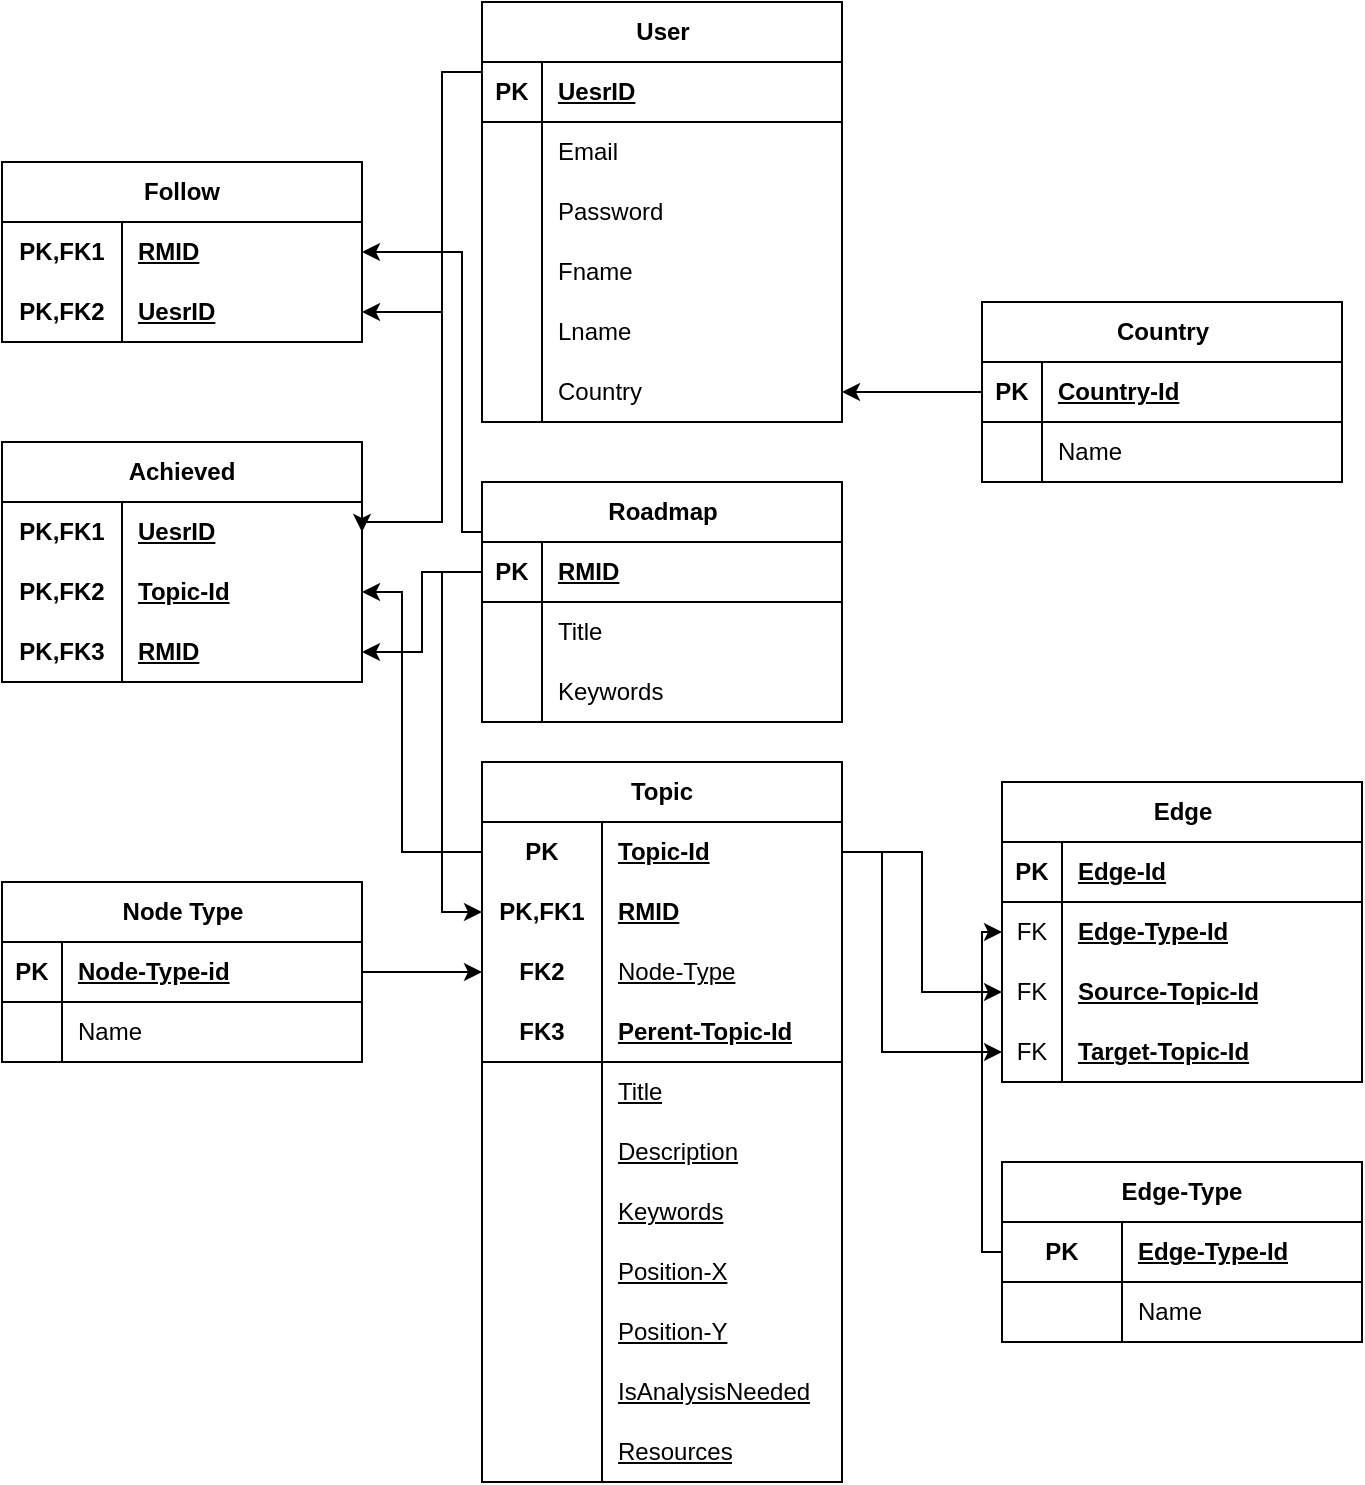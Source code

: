 <mxfile version="24.9.0" pages="2">
  <diagram name="Page-1" id="TmU3U20rBTqz5AbWr_7E">
    <mxGraphModel dx="1816" dy="2906" grid="1" gridSize="10" guides="1" tooltips="1" connect="1" arrows="1" fold="1" page="1" pageScale="1" pageWidth="827" pageHeight="1169" math="0" shadow="0">
      <root>
        <mxCell id="0" />
        <mxCell id="1" parent="0" />
        <mxCell id="h5Kp--38p-Abax4DFgkP-1" value="Edge" style="shape=table;startSize=30;container=1;collapsible=1;childLayout=tableLayout;fixedRows=1;rowLines=0;fontStyle=1;align=center;resizeLast=1;html=1;" parent="1" vertex="1">
          <mxGeometry x="-20" y="-840" width="180" height="150" as="geometry" />
        </mxCell>
        <mxCell id="h5Kp--38p-Abax4DFgkP-2" value="" style="shape=tableRow;horizontal=0;startSize=0;swimlaneHead=0;swimlaneBody=0;fillColor=none;collapsible=0;dropTarget=0;points=[[0,0.5],[1,0.5]];portConstraint=eastwest;top=0;left=0;right=0;bottom=1;" parent="h5Kp--38p-Abax4DFgkP-1" vertex="1">
          <mxGeometry y="30" width="180" height="30" as="geometry" />
        </mxCell>
        <mxCell id="h5Kp--38p-Abax4DFgkP-3" value="PK" style="shape=partialRectangle;connectable=0;fillColor=none;top=0;left=0;bottom=0;right=0;fontStyle=1;overflow=hidden;whiteSpace=wrap;html=1;" parent="h5Kp--38p-Abax4DFgkP-2" vertex="1">
          <mxGeometry width="30" height="30" as="geometry">
            <mxRectangle width="30" height="30" as="alternateBounds" />
          </mxGeometry>
        </mxCell>
        <mxCell id="h5Kp--38p-Abax4DFgkP-4" value="Edge-Id" style="shape=partialRectangle;connectable=0;fillColor=none;top=0;left=0;bottom=0;right=0;align=left;spacingLeft=6;fontStyle=5;overflow=hidden;whiteSpace=wrap;html=1;" parent="h5Kp--38p-Abax4DFgkP-2" vertex="1">
          <mxGeometry x="30" width="150" height="30" as="geometry">
            <mxRectangle width="150" height="30" as="alternateBounds" />
          </mxGeometry>
        </mxCell>
        <mxCell id="h5Kp--38p-Abax4DFgkP-5" value="" style="shape=tableRow;horizontal=0;startSize=0;swimlaneHead=0;swimlaneBody=0;fillColor=none;collapsible=0;dropTarget=0;points=[[0,0.5],[1,0.5]];portConstraint=eastwest;top=0;left=0;right=0;bottom=0;" parent="h5Kp--38p-Abax4DFgkP-1" vertex="1">
          <mxGeometry y="60" width="180" height="30" as="geometry" />
        </mxCell>
        <mxCell id="h5Kp--38p-Abax4DFgkP-6" value="FK" style="shape=partialRectangle;connectable=0;fillColor=none;top=0;left=0;bottom=0;right=0;editable=1;overflow=hidden;whiteSpace=wrap;html=1;" parent="h5Kp--38p-Abax4DFgkP-5" vertex="1">
          <mxGeometry width="30" height="30" as="geometry">
            <mxRectangle width="30" height="30" as="alternateBounds" />
          </mxGeometry>
        </mxCell>
        <mxCell id="h5Kp--38p-Abax4DFgkP-7" value="&lt;span style=&quot;font-weight: 700; text-decoration-line: underline;&quot;&gt;Edge-Type-Id&lt;/span&gt;" style="shape=partialRectangle;connectable=0;fillColor=none;top=0;left=0;bottom=0;right=0;align=left;spacingLeft=6;overflow=hidden;whiteSpace=wrap;html=1;" parent="h5Kp--38p-Abax4DFgkP-5" vertex="1">
          <mxGeometry x="30" width="150" height="30" as="geometry">
            <mxRectangle width="150" height="30" as="alternateBounds" />
          </mxGeometry>
        </mxCell>
        <mxCell id="zUC9_zr3fKxyuoJiVPB5-19" value="" style="shape=tableRow;horizontal=0;startSize=0;swimlaneHead=0;swimlaneBody=0;fillColor=none;collapsible=0;dropTarget=0;points=[[0,0.5],[1,0.5]];portConstraint=eastwest;top=0;left=0;right=0;bottom=0;" parent="h5Kp--38p-Abax4DFgkP-1" vertex="1">
          <mxGeometry y="90" width="180" height="30" as="geometry" />
        </mxCell>
        <mxCell id="zUC9_zr3fKxyuoJiVPB5-20" value="FK" style="shape=partialRectangle;connectable=0;fillColor=none;top=0;left=0;bottom=0;right=0;editable=1;overflow=hidden;whiteSpace=wrap;html=1;" parent="zUC9_zr3fKxyuoJiVPB5-19" vertex="1">
          <mxGeometry width="30" height="30" as="geometry">
            <mxRectangle width="30" height="30" as="alternateBounds" />
          </mxGeometry>
        </mxCell>
        <mxCell id="zUC9_zr3fKxyuoJiVPB5-21" value="&lt;b&gt;&lt;u&gt;Source-Topic-Id&lt;/u&gt;&lt;/b&gt;" style="shape=partialRectangle;connectable=0;fillColor=none;top=0;left=0;bottom=0;right=0;align=left;spacingLeft=6;overflow=hidden;whiteSpace=wrap;html=1;" parent="zUC9_zr3fKxyuoJiVPB5-19" vertex="1">
          <mxGeometry x="30" width="150" height="30" as="geometry">
            <mxRectangle width="150" height="30" as="alternateBounds" />
          </mxGeometry>
        </mxCell>
        <mxCell id="zUC9_zr3fKxyuoJiVPB5-22" value="" style="shape=tableRow;horizontal=0;startSize=0;swimlaneHead=0;swimlaneBody=0;fillColor=none;collapsible=0;dropTarget=0;points=[[0,0.5],[1,0.5]];portConstraint=eastwest;top=0;left=0;right=0;bottom=0;" parent="h5Kp--38p-Abax4DFgkP-1" vertex="1">
          <mxGeometry y="120" width="180" height="30" as="geometry" />
        </mxCell>
        <mxCell id="zUC9_zr3fKxyuoJiVPB5-23" value="FK" style="shape=partialRectangle;connectable=0;fillColor=none;top=0;left=0;bottom=0;right=0;editable=1;overflow=hidden;whiteSpace=wrap;html=1;" parent="zUC9_zr3fKxyuoJiVPB5-22" vertex="1">
          <mxGeometry width="30" height="30" as="geometry">
            <mxRectangle width="30" height="30" as="alternateBounds" />
          </mxGeometry>
        </mxCell>
        <mxCell id="zUC9_zr3fKxyuoJiVPB5-24" value="&lt;b&gt;&lt;u&gt;Target-Topic-Id&lt;/u&gt;&lt;/b&gt;" style="shape=partialRectangle;connectable=0;fillColor=none;top=0;left=0;bottom=0;right=0;align=left;spacingLeft=6;overflow=hidden;whiteSpace=wrap;html=1;" parent="zUC9_zr3fKxyuoJiVPB5-22" vertex="1">
          <mxGeometry x="30" width="150" height="30" as="geometry">
            <mxRectangle width="150" height="30" as="alternateBounds" />
          </mxGeometry>
        </mxCell>
        <mxCell id="h5Kp--38p-Abax4DFgkP-79" value="User" style="shape=table;startSize=30;container=1;collapsible=1;childLayout=tableLayout;fixedRows=1;rowLines=0;fontStyle=1;align=center;resizeLast=1;html=1;" parent="1" vertex="1">
          <mxGeometry x="-280" y="-1230" width="180" height="210" as="geometry" />
        </mxCell>
        <mxCell id="h5Kp--38p-Abax4DFgkP-80" value="" style="shape=tableRow;horizontal=0;startSize=0;swimlaneHead=0;swimlaneBody=0;fillColor=none;collapsible=0;dropTarget=0;points=[[0,0.5],[1,0.5]];portConstraint=eastwest;top=0;left=0;right=0;bottom=1;" parent="h5Kp--38p-Abax4DFgkP-79" vertex="1">
          <mxGeometry y="30" width="180" height="30" as="geometry" />
        </mxCell>
        <mxCell id="h5Kp--38p-Abax4DFgkP-81" value="PK" style="shape=partialRectangle;connectable=0;fillColor=none;top=0;left=0;bottom=0;right=0;fontStyle=1;overflow=hidden;whiteSpace=wrap;html=1;" parent="h5Kp--38p-Abax4DFgkP-80" vertex="1">
          <mxGeometry width="30" height="30" as="geometry">
            <mxRectangle width="30" height="30" as="alternateBounds" />
          </mxGeometry>
        </mxCell>
        <mxCell id="h5Kp--38p-Abax4DFgkP-82" value="UesrID" style="shape=partialRectangle;connectable=0;fillColor=none;top=0;left=0;bottom=0;right=0;align=left;spacingLeft=6;fontStyle=5;overflow=hidden;whiteSpace=wrap;html=1;" parent="h5Kp--38p-Abax4DFgkP-80" vertex="1">
          <mxGeometry x="30" width="150" height="30" as="geometry">
            <mxRectangle width="150" height="30" as="alternateBounds" />
          </mxGeometry>
        </mxCell>
        <mxCell id="h5Kp--38p-Abax4DFgkP-83" value="" style="shape=tableRow;horizontal=0;startSize=0;swimlaneHead=0;swimlaneBody=0;fillColor=none;collapsible=0;dropTarget=0;points=[[0,0.5],[1,0.5]];portConstraint=eastwest;top=0;left=0;right=0;bottom=0;" parent="h5Kp--38p-Abax4DFgkP-79" vertex="1">
          <mxGeometry y="60" width="180" height="30" as="geometry" />
        </mxCell>
        <mxCell id="h5Kp--38p-Abax4DFgkP-84" value="" style="shape=partialRectangle;connectable=0;fillColor=none;top=0;left=0;bottom=0;right=0;editable=1;overflow=hidden;whiteSpace=wrap;html=1;" parent="h5Kp--38p-Abax4DFgkP-83" vertex="1">
          <mxGeometry width="30" height="30" as="geometry">
            <mxRectangle width="30" height="30" as="alternateBounds" />
          </mxGeometry>
        </mxCell>
        <mxCell id="h5Kp--38p-Abax4DFgkP-85" value="Email" style="shape=partialRectangle;connectable=0;fillColor=none;top=0;left=0;bottom=0;right=0;align=left;spacingLeft=6;overflow=hidden;whiteSpace=wrap;html=1;" parent="h5Kp--38p-Abax4DFgkP-83" vertex="1">
          <mxGeometry x="30" width="150" height="30" as="geometry">
            <mxRectangle width="150" height="30" as="alternateBounds" />
          </mxGeometry>
        </mxCell>
        <mxCell id="h5Kp--38p-Abax4DFgkP-86" value="" style="shape=tableRow;horizontal=0;startSize=0;swimlaneHead=0;swimlaneBody=0;fillColor=none;collapsible=0;dropTarget=0;points=[[0,0.5],[1,0.5]];portConstraint=eastwest;top=0;left=0;right=0;bottom=0;" parent="h5Kp--38p-Abax4DFgkP-79" vertex="1">
          <mxGeometry y="90" width="180" height="30" as="geometry" />
        </mxCell>
        <mxCell id="h5Kp--38p-Abax4DFgkP-87" value="" style="shape=partialRectangle;connectable=0;fillColor=none;top=0;left=0;bottom=0;right=0;editable=1;overflow=hidden;whiteSpace=wrap;html=1;" parent="h5Kp--38p-Abax4DFgkP-86" vertex="1">
          <mxGeometry width="30" height="30" as="geometry">
            <mxRectangle width="30" height="30" as="alternateBounds" />
          </mxGeometry>
        </mxCell>
        <mxCell id="h5Kp--38p-Abax4DFgkP-88" value="Password" style="shape=partialRectangle;connectable=0;fillColor=none;top=0;left=0;bottom=0;right=0;align=left;spacingLeft=6;overflow=hidden;whiteSpace=wrap;html=1;" parent="h5Kp--38p-Abax4DFgkP-86" vertex="1">
          <mxGeometry x="30" width="150" height="30" as="geometry">
            <mxRectangle width="150" height="30" as="alternateBounds" />
          </mxGeometry>
        </mxCell>
        <mxCell id="h5Kp--38p-Abax4DFgkP-89" value="" style="shape=tableRow;horizontal=0;startSize=0;swimlaneHead=0;swimlaneBody=0;fillColor=none;collapsible=0;dropTarget=0;points=[[0,0.5],[1,0.5]];portConstraint=eastwest;top=0;left=0;right=0;bottom=0;" parent="h5Kp--38p-Abax4DFgkP-79" vertex="1">
          <mxGeometry y="120" width="180" height="30" as="geometry" />
        </mxCell>
        <mxCell id="h5Kp--38p-Abax4DFgkP-90" value="" style="shape=partialRectangle;connectable=0;fillColor=none;top=0;left=0;bottom=0;right=0;editable=1;overflow=hidden;whiteSpace=wrap;html=1;" parent="h5Kp--38p-Abax4DFgkP-89" vertex="1">
          <mxGeometry width="30" height="30" as="geometry">
            <mxRectangle width="30" height="30" as="alternateBounds" />
          </mxGeometry>
        </mxCell>
        <mxCell id="h5Kp--38p-Abax4DFgkP-91" value="Fname" style="shape=partialRectangle;connectable=0;fillColor=none;top=0;left=0;bottom=0;right=0;align=left;spacingLeft=6;overflow=hidden;whiteSpace=wrap;html=1;" parent="h5Kp--38p-Abax4DFgkP-89" vertex="1">
          <mxGeometry x="30" width="150" height="30" as="geometry">
            <mxRectangle width="150" height="30" as="alternateBounds" />
          </mxGeometry>
        </mxCell>
        <mxCell id="h5Kp--38p-Abax4DFgkP-92" value="" style="shape=tableRow;horizontal=0;startSize=0;swimlaneHead=0;swimlaneBody=0;fillColor=none;collapsible=0;dropTarget=0;points=[[0,0.5],[1,0.5]];portConstraint=eastwest;top=0;left=0;right=0;bottom=0;" parent="h5Kp--38p-Abax4DFgkP-79" vertex="1">
          <mxGeometry y="150" width="180" height="30" as="geometry" />
        </mxCell>
        <mxCell id="h5Kp--38p-Abax4DFgkP-93" value="" style="shape=partialRectangle;connectable=0;fillColor=none;top=0;left=0;bottom=0;right=0;editable=1;overflow=hidden;whiteSpace=wrap;html=1;" parent="h5Kp--38p-Abax4DFgkP-92" vertex="1">
          <mxGeometry width="30" height="30" as="geometry">
            <mxRectangle width="30" height="30" as="alternateBounds" />
          </mxGeometry>
        </mxCell>
        <mxCell id="h5Kp--38p-Abax4DFgkP-94" value="Lname" style="shape=partialRectangle;connectable=0;fillColor=none;top=0;left=0;bottom=0;right=0;align=left;spacingLeft=6;overflow=hidden;whiteSpace=wrap;html=1;" parent="h5Kp--38p-Abax4DFgkP-92" vertex="1">
          <mxGeometry x="30" width="150" height="30" as="geometry">
            <mxRectangle width="150" height="30" as="alternateBounds" />
          </mxGeometry>
        </mxCell>
        <mxCell id="h5Kp--38p-Abax4DFgkP-95" value="" style="shape=tableRow;horizontal=0;startSize=0;swimlaneHead=0;swimlaneBody=0;fillColor=none;collapsible=0;dropTarget=0;points=[[0,0.5],[1,0.5]];portConstraint=eastwest;top=0;left=0;right=0;bottom=0;" parent="h5Kp--38p-Abax4DFgkP-79" vertex="1">
          <mxGeometry y="180" width="180" height="30" as="geometry" />
        </mxCell>
        <mxCell id="h5Kp--38p-Abax4DFgkP-96" value="" style="shape=partialRectangle;connectable=0;fillColor=none;top=0;left=0;bottom=0;right=0;editable=1;overflow=hidden;whiteSpace=wrap;html=1;" parent="h5Kp--38p-Abax4DFgkP-95" vertex="1">
          <mxGeometry width="30" height="30" as="geometry">
            <mxRectangle width="30" height="30" as="alternateBounds" />
          </mxGeometry>
        </mxCell>
        <mxCell id="h5Kp--38p-Abax4DFgkP-97" value="Country" style="shape=partialRectangle;connectable=0;fillColor=none;top=0;left=0;bottom=0;right=0;align=left;spacingLeft=6;overflow=hidden;whiteSpace=wrap;html=1;" parent="h5Kp--38p-Abax4DFgkP-95" vertex="1">
          <mxGeometry x="30" width="150" height="30" as="geometry">
            <mxRectangle width="150" height="30" as="alternateBounds" />
          </mxGeometry>
        </mxCell>
        <mxCell id="h5Kp--38p-Abax4DFgkP-100" value="Roadmap" style="shape=table;startSize=30;container=1;collapsible=1;childLayout=tableLayout;fixedRows=1;rowLines=0;fontStyle=1;align=center;resizeLast=1;html=1;" parent="1" vertex="1">
          <mxGeometry x="-280" y="-990" width="180" height="120" as="geometry" />
        </mxCell>
        <mxCell id="h5Kp--38p-Abax4DFgkP-101" value="" style="shape=tableRow;horizontal=0;startSize=0;swimlaneHead=0;swimlaneBody=0;fillColor=none;collapsible=0;dropTarget=0;points=[[0,0.5],[1,0.5]];portConstraint=eastwest;top=0;left=0;right=0;bottom=1;" parent="h5Kp--38p-Abax4DFgkP-100" vertex="1">
          <mxGeometry y="30" width="180" height="30" as="geometry" />
        </mxCell>
        <mxCell id="h5Kp--38p-Abax4DFgkP-102" value="PK" style="shape=partialRectangle;connectable=0;fillColor=none;top=0;left=0;bottom=0;right=0;fontStyle=1;overflow=hidden;whiteSpace=wrap;html=1;" parent="h5Kp--38p-Abax4DFgkP-101" vertex="1">
          <mxGeometry width="30" height="30" as="geometry">
            <mxRectangle width="30" height="30" as="alternateBounds" />
          </mxGeometry>
        </mxCell>
        <mxCell id="h5Kp--38p-Abax4DFgkP-103" value="RMID" style="shape=partialRectangle;connectable=0;fillColor=none;top=0;left=0;bottom=0;right=0;align=left;spacingLeft=6;fontStyle=5;overflow=hidden;whiteSpace=wrap;html=1;" parent="h5Kp--38p-Abax4DFgkP-101" vertex="1">
          <mxGeometry x="30" width="150" height="30" as="geometry">
            <mxRectangle width="150" height="30" as="alternateBounds" />
          </mxGeometry>
        </mxCell>
        <mxCell id="h5Kp--38p-Abax4DFgkP-104" value="" style="shape=tableRow;horizontal=0;startSize=0;swimlaneHead=0;swimlaneBody=0;fillColor=none;collapsible=0;dropTarget=0;points=[[0,0.5],[1,0.5]];portConstraint=eastwest;top=0;left=0;right=0;bottom=0;" parent="h5Kp--38p-Abax4DFgkP-100" vertex="1">
          <mxGeometry y="60" width="180" height="30" as="geometry" />
        </mxCell>
        <mxCell id="h5Kp--38p-Abax4DFgkP-105" value="" style="shape=partialRectangle;connectable=0;fillColor=none;top=0;left=0;bottom=0;right=0;editable=1;overflow=hidden;whiteSpace=wrap;html=1;" parent="h5Kp--38p-Abax4DFgkP-104" vertex="1">
          <mxGeometry width="30" height="30" as="geometry">
            <mxRectangle width="30" height="30" as="alternateBounds" />
          </mxGeometry>
        </mxCell>
        <mxCell id="h5Kp--38p-Abax4DFgkP-106" value="Title" style="shape=partialRectangle;connectable=0;fillColor=none;top=0;left=0;bottom=0;right=0;align=left;spacingLeft=6;overflow=hidden;whiteSpace=wrap;html=1;" parent="h5Kp--38p-Abax4DFgkP-104" vertex="1">
          <mxGeometry x="30" width="150" height="30" as="geometry">
            <mxRectangle width="150" height="30" as="alternateBounds" />
          </mxGeometry>
        </mxCell>
        <mxCell id="h5Kp--38p-Abax4DFgkP-107" value="" style="shape=tableRow;horizontal=0;startSize=0;swimlaneHead=0;swimlaneBody=0;fillColor=none;collapsible=0;dropTarget=0;points=[[0,0.5],[1,0.5]];portConstraint=eastwest;top=0;left=0;right=0;bottom=0;" parent="h5Kp--38p-Abax4DFgkP-100" vertex="1">
          <mxGeometry y="90" width="180" height="30" as="geometry" />
        </mxCell>
        <mxCell id="h5Kp--38p-Abax4DFgkP-108" value="" style="shape=partialRectangle;connectable=0;fillColor=none;top=0;left=0;bottom=0;right=0;editable=1;overflow=hidden;whiteSpace=wrap;html=1;" parent="h5Kp--38p-Abax4DFgkP-107" vertex="1">
          <mxGeometry width="30" height="30" as="geometry">
            <mxRectangle width="30" height="30" as="alternateBounds" />
          </mxGeometry>
        </mxCell>
        <mxCell id="h5Kp--38p-Abax4DFgkP-109" value="Keywords" style="shape=partialRectangle;connectable=0;fillColor=none;top=0;left=0;bottom=0;right=0;align=left;spacingLeft=6;overflow=hidden;whiteSpace=wrap;html=1;" parent="h5Kp--38p-Abax4DFgkP-107" vertex="1">
          <mxGeometry x="30" width="150" height="30" as="geometry">
            <mxRectangle width="150" height="30" as="alternateBounds" />
          </mxGeometry>
        </mxCell>
        <mxCell id="h5Kp--38p-Abax4DFgkP-119" value="Node Type" style="shape=table;startSize=30;container=1;collapsible=1;childLayout=tableLayout;fixedRows=1;rowLines=0;fontStyle=1;align=center;resizeLast=1;html=1;" parent="1" vertex="1">
          <mxGeometry x="-520" y="-790" width="180" height="90" as="geometry" />
        </mxCell>
        <mxCell id="h5Kp--38p-Abax4DFgkP-120" value="" style="shape=tableRow;horizontal=0;startSize=0;swimlaneHead=0;swimlaneBody=0;fillColor=none;collapsible=0;dropTarget=0;points=[[0,0.5],[1,0.5]];portConstraint=eastwest;top=0;left=0;right=0;bottom=1;" parent="h5Kp--38p-Abax4DFgkP-119" vertex="1">
          <mxGeometry y="30" width="180" height="30" as="geometry" />
        </mxCell>
        <mxCell id="h5Kp--38p-Abax4DFgkP-121" value="PK" style="shape=partialRectangle;connectable=0;fillColor=none;top=0;left=0;bottom=0;right=0;fontStyle=1;overflow=hidden;whiteSpace=wrap;html=1;" parent="h5Kp--38p-Abax4DFgkP-120" vertex="1">
          <mxGeometry width="30" height="30" as="geometry">
            <mxRectangle width="30" height="30" as="alternateBounds" />
          </mxGeometry>
        </mxCell>
        <mxCell id="h5Kp--38p-Abax4DFgkP-122" value="Node-Type-id" style="shape=partialRectangle;connectable=0;fillColor=none;top=0;left=0;bottom=0;right=0;align=left;spacingLeft=6;fontStyle=5;overflow=hidden;whiteSpace=wrap;html=1;" parent="h5Kp--38p-Abax4DFgkP-120" vertex="1">
          <mxGeometry x="30" width="150" height="30" as="geometry">
            <mxRectangle width="150" height="30" as="alternateBounds" />
          </mxGeometry>
        </mxCell>
        <mxCell id="h5Kp--38p-Abax4DFgkP-123" value="" style="shape=tableRow;horizontal=0;startSize=0;swimlaneHead=0;swimlaneBody=0;fillColor=none;collapsible=0;dropTarget=0;points=[[0,0.5],[1,0.5]];portConstraint=eastwest;top=0;left=0;right=0;bottom=0;" parent="h5Kp--38p-Abax4DFgkP-119" vertex="1">
          <mxGeometry y="60" width="180" height="30" as="geometry" />
        </mxCell>
        <mxCell id="h5Kp--38p-Abax4DFgkP-124" value="" style="shape=partialRectangle;connectable=0;fillColor=none;top=0;left=0;bottom=0;right=0;editable=1;overflow=hidden;whiteSpace=wrap;html=1;" parent="h5Kp--38p-Abax4DFgkP-123" vertex="1">
          <mxGeometry width="30" height="30" as="geometry">
            <mxRectangle width="30" height="30" as="alternateBounds" />
          </mxGeometry>
        </mxCell>
        <mxCell id="h5Kp--38p-Abax4DFgkP-125" value="Name" style="shape=partialRectangle;connectable=0;fillColor=none;top=0;left=0;bottom=0;right=0;align=left;spacingLeft=6;overflow=hidden;whiteSpace=wrap;html=1;" parent="h5Kp--38p-Abax4DFgkP-123" vertex="1">
          <mxGeometry x="30" width="150" height="30" as="geometry">
            <mxRectangle width="150" height="30" as="alternateBounds" />
          </mxGeometry>
        </mxCell>
        <mxCell id="JTtXY0fD3UTqPfPDei3P-23" value="Edge-Type" style="shape=table;startSize=30;container=1;collapsible=1;childLayout=tableLayout;fixedRows=1;rowLines=0;fontStyle=1;align=center;resizeLast=1;html=1;whiteSpace=wrap;" parent="1" vertex="1">
          <mxGeometry x="-20" y="-650" width="180" height="90" as="geometry" />
        </mxCell>
        <mxCell id="JTtXY0fD3UTqPfPDei3P-27" value="" style="shape=tableRow;horizontal=0;startSize=0;swimlaneHead=0;swimlaneBody=0;fillColor=none;collapsible=0;dropTarget=0;points=[[0,0.5],[1,0.5]];portConstraint=eastwest;top=0;left=0;right=0;bottom=1;html=1;" parent="JTtXY0fD3UTqPfPDei3P-23" vertex="1">
          <mxGeometry y="30" width="180" height="30" as="geometry" />
        </mxCell>
        <mxCell id="JTtXY0fD3UTqPfPDei3P-28" value="PK" style="shape=partialRectangle;connectable=0;fillColor=none;top=0;left=0;bottom=0;right=0;fontStyle=1;overflow=hidden;html=1;whiteSpace=wrap;" parent="JTtXY0fD3UTqPfPDei3P-27" vertex="1">
          <mxGeometry width="60" height="30" as="geometry">
            <mxRectangle width="60" height="30" as="alternateBounds" />
          </mxGeometry>
        </mxCell>
        <mxCell id="JTtXY0fD3UTqPfPDei3P-29" value="Edge-Type-Id" style="shape=partialRectangle;connectable=0;fillColor=none;top=0;left=0;bottom=0;right=0;align=left;spacingLeft=6;fontStyle=5;overflow=hidden;html=1;whiteSpace=wrap;" parent="JTtXY0fD3UTqPfPDei3P-27" vertex="1">
          <mxGeometry x="60" width="120" height="30" as="geometry">
            <mxRectangle width="120" height="30" as="alternateBounds" />
          </mxGeometry>
        </mxCell>
        <mxCell id="JTtXY0fD3UTqPfPDei3P-30" value="" style="shape=tableRow;horizontal=0;startSize=0;swimlaneHead=0;swimlaneBody=0;fillColor=none;collapsible=0;dropTarget=0;points=[[0,0.5],[1,0.5]];portConstraint=eastwest;top=0;left=0;right=0;bottom=0;html=1;" parent="JTtXY0fD3UTqPfPDei3P-23" vertex="1">
          <mxGeometry y="60" width="180" height="30" as="geometry" />
        </mxCell>
        <mxCell id="JTtXY0fD3UTqPfPDei3P-31" value="" style="shape=partialRectangle;connectable=0;fillColor=none;top=0;left=0;bottom=0;right=0;editable=1;overflow=hidden;html=1;whiteSpace=wrap;" parent="JTtXY0fD3UTqPfPDei3P-30" vertex="1">
          <mxGeometry width="60" height="30" as="geometry">
            <mxRectangle width="60" height="30" as="alternateBounds" />
          </mxGeometry>
        </mxCell>
        <mxCell id="JTtXY0fD3UTqPfPDei3P-32" value="Name" style="shape=partialRectangle;connectable=0;fillColor=none;top=0;left=0;bottom=0;right=0;align=left;spacingLeft=6;overflow=hidden;html=1;whiteSpace=wrap;" parent="JTtXY0fD3UTqPfPDei3P-30" vertex="1">
          <mxGeometry x="60" width="120" height="30" as="geometry">
            <mxRectangle width="120" height="30" as="alternateBounds" />
          </mxGeometry>
        </mxCell>
        <mxCell id="zUC9_zr3fKxyuoJiVPB5-51" value="Follow" style="shape=table;startSize=30;container=1;collapsible=1;childLayout=tableLayout;fixedRows=1;rowLines=0;fontStyle=1;align=center;resizeLast=1;html=1;whiteSpace=wrap;" parent="1" vertex="1">
          <mxGeometry x="-520" y="-1150" width="180" height="90" as="geometry" />
        </mxCell>
        <mxCell id="zUC9_zr3fKxyuoJiVPB5-52" value="" style="shape=tableRow;horizontal=0;startSize=0;swimlaneHead=0;swimlaneBody=0;fillColor=none;collapsible=0;dropTarget=0;points=[[0,0.5],[1,0.5]];portConstraint=eastwest;top=0;left=0;right=0;bottom=0;html=1;" parent="zUC9_zr3fKxyuoJiVPB5-51" vertex="1">
          <mxGeometry y="30" width="180" height="30" as="geometry" />
        </mxCell>
        <mxCell id="zUC9_zr3fKxyuoJiVPB5-53" value="PK,FK1" style="shape=partialRectangle;connectable=0;fillColor=none;top=0;left=0;bottom=0;right=0;fontStyle=1;overflow=hidden;html=1;whiteSpace=wrap;" parent="zUC9_zr3fKxyuoJiVPB5-52" vertex="1">
          <mxGeometry width="60" height="30" as="geometry">
            <mxRectangle width="60" height="30" as="alternateBounds" />
          </mxGeometry>
        </mxCell>
        <mxCell id="zUC9_zr3fKxyuoJiVPB5-54" value="RMID" style="shape=partialRectangle;connectable=0;fillColor=none;top=0;left=0;bottom=0;right=0;align=left;spacingLeft=6;fontStyle=5;overflow=hidden;html=1;whiteSpace=wrap;" parent="zUC9_zr3fKxyuoJiVPB5-52" vertex="1">
          <mxGeometry x="60" width="120" height="30" as="geometry">
            <mxRectangle width="120" height="30" as="alternateBounds" />
          </mxGeometry>
        </mxCell>
        <mxCell id="zUC9_zr3fKxyuoJiVPB5-55" value="" style="shape=tableRow;horizontal=0;startSize=0;swimlaneHead=0;swimlaneBody=0;fillColor=none;collapsible=0;dropTarget=0;points=[[0,0.5],[1,0.5]];portConstraint=eastwest;top=0;left=0;right=0;bottom=1;html=1;" parent="zUC9_zr3fKxyuoJiVPB5-51" vertex="1">
          <mxGeometry y="60" width="180" height="30" as="geometry" />
        </mxCell>
        <mxCell id="zUC9_zr3fKxyuoJiVPB5-56" value="PK,FK2" style="shape=partialRectangle;connectable=0;fillColor=none;top=0;left=0;bottom=0;right=0;fontStyle=1;overflow=hidden;html=1;whiteSpace=wrap;" parent="zUC9_zr3fKxyuoJiVPB5-55" vertex="1">
          <mxGeometry width="60" height="30" as="geometry">
            <mxRectangle width="60" height="30" as="alternateBounds" />
          </mxGeometry>
        </mxCell>
        <mxCell id="zUC9_zr3fKxyuoJiVPB5-57" value="UesrID" style="shape=partialRectangle;connectable=0;fillColor=none;top=0;left=0;bottom=0;right=0;align=left;spacingLeft=6;fontStyle=5;overflow=hidden;html=1;whiteSpace=wrap;" parent="zUC9_zr3fKxyuoJiVPB5-55" vertex="1">
          <mxGeometry x="60" width="120" height="30" as="geometry">
            <mxRectangle width="120" height="30" as="alternateBounds" />
          </mxGeometry>
        </mxCell>
        <mxCell id="zUC9_zr3fKxyuoJiVPB5-107" value="Achieved" style="shape=table;startSize=30;container=1;collapsible=1;childLayout=tableLayout;fixedRows=1;rowLines=0;fontStyle=1;align=center;resizeLast=1;html=1;whiteSpace=wrap;" parent="1" vertex="1">
          <mxGeometry x="-520" y="-1010" width="180" height="120" as="geometry" />
        </mxCell>
        <mxCell id="zUC9_zr3fKxyuoJiVPB5-108" value="" style="shape=tableRow;horizontal=0;startSize=0;swimlaneHead=0;swimlaneBody=0;fillColor=none;collapsible=0;dropTarget=0;points=[[0,0.5],[1,0.5]];portConstraint=eastwest;top=0;left=0;right=0;bottom=0;html=1;" parent="zUC9_zr3fKxyuoJiVPB5-107" vertex="1">
          <mxGeometry y="30" width="180" height="30" as="geometry" />
        </mxCell>
        <mxCell id="zUC9_zr3fKxyuoJiVPB5-109" value="PK,FK1" style="shape=partialRectangle;connectable=0;fillColor=none;top=0;left=0;bottom=0;right=0;fontStyle=1;overflow=hidden;html=1;whiteSpace=wrap;" parent="zUC9_zr3fKxyuoJiVPB5-108" vertex="1">
          <mxGeometry width="60" height="30" as="geometry">
            <mxRectangle width="60" height="30" as="alternateBounds" />
          </mxGeometry>
        </mxCell>
        <mxCell id="zUC9_zr3fKxyuoJiVPB5-110" value="UesrID" style="shape=partialRectangle;connectable=0;fillColor=none;top=0;left=0;bottom=0;right=0;align=left;spacingLeft=6;fontStyle=5;overflow=hidden;html=1;whiteSpace=wrap;" parent="zUC9_zr3fKxyuoJiVPB5-108" vertex="1">
          <mxGeometry x="60" width="120" height="30" as="geometry">
            <mxRectangle width="120" height="30" as="alternateBounds" />
          </mxGeometry>
        </mxCell>
        <mxCell id="zUC9_zr3fKxyuoJiVPB5-126" value="" style="shape=tableRow;horizontal=0;startSize=0;swimlaneHead=0;swimlaneBody=0;fillColor=none;collapsible=0;dropTarget=0;points=[[0,0.5],[1,0.5]];portConstraint=eastwest;top=0;left=0;right=0;bottom=0;html=1;" parent="zUC9_zr3fKxyuoJiVPB5-107" vertex="1">
          <mxGeometry y="60" width="180" height="30" as="geometry" />
        </mxCell>
        <mxCell id="zUC9_zr3fKxyuoJiVPB5-127" value="PK,FK2" style="shape=partialRectangle;connectable=0;fillColor=none;top=0;left=0;bottom=0;right=0;fontStyle=1;overflow=hidden;html=1;whiteSpace=wrap;" parent="zUC9_zr3fKxyuoJiVPB5-126" vertex="1">
          <mxGeometry width="60" height="30" as="geometry">
            <mxRectangle width="60" height="30" as="alternateBounds" />
          </mxGeometry>
        </mxCell>
        <mxCell id="zUC9_zr3fKxyuoJiVPB5-128" value="Topic-Id" style="shape=partialRectangle;connectable=0;fillColor=none;top=0;left=0;bottom=0;right=0;align=left;spacingLeft=6;fontStyle=5;overflow=hidden;html=1;whiteSpace=wrap;" parent="zUC9_zr3fKxyuoJiVPB5-126" vertex="1">
          <mxGeometry x="60" width="120" height="30" as="geometry">
            <mxRectangle width="120" height="30" as="alternateBounds" />
          </mxGeometry>
        </mxCell>
        <mxCell id="zUC9_zr3fKxyuoJiVPB5-111" value="" style="shape=tableRow;horizontal=0;startSize=0;swimlaneHead=0;swimlaneBody=0;fillColor=none;collapsible=0;dropTarget=0;points=[[0,0.5],[1,0.5]];portConstraint=eastwest;top=0;left=0;right=0;bottom=1;html=1;" parent="zUC9_zr3fKxyuoJiVPB5-107" vertex="1">
          <mxGeometry y="90" width="180" height="30" as="geometry" />
        </mxCell>
        <mxCell id="zUC9_zr3fKxyuoJiVPB5-112" value="PK,FK3" style="shape=partialRectangle;connectable=0;fillColor=none;top=0;left=0;bottom=0;right=0;fontStyle=1;overflow=hidden;html=1;whiteSpace=wrap;" parent="zUC9_zr3fKxyuoJiVPB5-111" vertex="1">
          <mxGeometry width="60" height="30" as="geometry">
            <mxRectangle width="60" height="30" as="alternateBounds" />
          </mxGeometry>
        </mxCell>
        <mxCell id="zUC9_zr3fKxyuoJiVPB5-113" value="RMID" style="shape=partialRectangle;connectable=0;fillColor=none;top=0;left=0;bottom=0;right=0;align=left;spacingLeft=6;fontStyle=5;overflow=hidden;html=1;whiteSpace=wrap;" parent="zUC9_zr3fKxyuoJiVPB5-111" vertex="1">
          <mxGeometry x="60" width="120" height="30" as="geometry">
            <mxRectangle width="120" height="30" as="alternateBounds" />
          </mxGeometry>
        </mxCell>
        <mxCell id="zUC9_zr3fKxyuoJiVPB5-138" value="" style="endArrow=classic;html=1;rounded=0;exitX=0;exitY=0.5;exitDx=0;exitDy=0;entryX=1;entryY=0.5;entryDx=0;entryDy=0;edgeStyle=orthogonalEdgeStyle;" parent="1" source="h5Kp--38p-Abax4DFgkP-80" target="zUC9_zr3fKxyuoJiVPB5-108" edge="1">
          <mxGeometry width="50" height="50" relative="1" as="geometry">
            <mxPoint x="10" y="-1230" as="sourcePoint" />
            <mxPoint x="60" y="-1280" as="targetPoint" />
            <Array as="points">
              <mxPoint x="-300" y="-1195" />
              <mxPoint x="-300" y="-970" />
              <mxPoint x="-340" y="-970" />
            </Array>
          </mxGeometry>
        </mxCell>
        <mxCell id="zUC9_zr3fKxyuoJiVPB5-139" value="" style="endArrow=classic;html=1;rounded=0;exitX=0;exitY=0.5;exitDx=0;exitDy=0;entryX=1;entryY=0.5;entryDx=0;entryDy=0;edgeStyle=orthogonalEdgeStyle;" parent="1" source="h5Kp--38p-Abax4DFgkP-101" target="zUC9_zr3fKxyuoJiVPB5-52" edge="1">
          <mxGeometry width="50" height="50" relative="1" as="geometry">
            <mxPoint x="-316" y="-875" as="sourcePoint" />
            <mxPoint x="-550" y="-770" as="targetPoint" />
            <Array as="points">
              <mxPoint x="-290" y="-965" />
              <mxPoint x="-290" y="-1105" />
            </Array>
          </mxGeometry>
        </mxCell>
        <mxCell id="zUC9_zr3fKxyuoJiVPB5-140" value="" style="endArrow=classic;html=1;rounded=0;entryX=1;entryY=0.5;entryDx=0;entryDy=0;edgeStyle=orthogonalEdgeStyle;exitX=0;exitY=0.5;exitDx=0;exitDy=0;" parent="1" source="h5Kp--38p-Abax4DFgkP-101" target="zUC9_zr3fKxyuoJiVPB5-111" edge="1">
          <mxGeometry width="50" height="50" relative="1" as="geometry">
            <mxPoint x="240" y="-1125" as="sourcePoint" />
            <mxPoint x="-52" y="-1025" as="targetPoint" />
          </mxGeometry>
        </mxCell>
        <mxCell id="zUC9_zr3fKxyuoJiVPB5-141" value="" style="endArrow=classic;html=1;rounded=0;exitX=0;exitY=0.5;exitDx=0;exitDy=0;edgeStyle=orthogonalEdgeStyle;entryX=1;entryY=0.5;entryDx=0;entryDy=0;" parent="1" source="zUC9_zr3fKxyuoJiVPB5-153" target="zUC9_zr3fKxyuoJiVPB5-126" edge="1">
          <mxGeometry width="50" height="50" relative="1" as="geometry">
            <mxPoint x="-270" y="-805" as="sourcePoint" />
            <mxPoint x="-540" y="-1120" as="targetPoint" />
            <Array as="points">
              <mxPoint x="-320" y="-805" />
              <mxPoint x="-320" y="-935" />
            </Array>
          </mxGeometry>
        </mxCell>
        <mxCell id="zUC9_zr3fKxyuoJiVPB5-142" value="" style="endArrow=classic;html=1;rounded=0;exitX=0;exitY=0.5;exitDx=0;exitDy=0;entryX=0;entryY=0.5;entryDx=0;entryDy=0;edgeStyle=orthogonalEdgeStyle;" parent="1" source="h5Kp--38p-Abax4DFgkP-101" target="zUC9_zr3fKxyuoJiVPB5-156" edge="1">
          <mxGeometry width="50" height="50" relative="1" as="geometry">
            <mxPoint x="-324" y="-1040" as="sourcePoint" />
            <mxPoint x="-270" y="-805" as="targetPoint" />
            <Array as="points">
              <mxPoint x="-300" y="-945" />
              <mxPoint x="-300" y="-775" />
            </Array>
          </mxGeometry>
        </mxCell>
        <mxCell id="zUC9_zr3fKxyuoJiVPB5-143" value="" style="endArrow=classic;html=1;rounded=0;exitX=0;exitY=0.5;exitDx=0;exitDy=0;entryX=1;entryY=0.5;entryDx=0;entryDy=0;edgeStyle=orthogonalEdgeStyle;" parent="1" source="h5Kp--38p-Abax4DFgkP-80" target="zUC9_zr3fKxyuoJiVPB5-55" edge="1">
          <mxGeometry width="50" height="50" relative="1" as="geometry">
            <mxPoint x="-270" y="-970" as="sourcePoint" />
            <mxPoint x="-270" y="-795" as="targetPoint" />
            <Array as="points">
              <mxPoint x="-300" y="-1195" />
              <mxPoint x="-300" y="-1075" />
            </Array>
          </mxGeometry>
        </mxCell>
        <mxCell id="zUC9_zr3fKxyuoJiVPB5-144" value="" style="endArrow=classic;html=1;rounded=0;edgeStyle=orthogonalEdgeStyle;entryX=0;entryY=0.5;entryDx=0;entryDy=0;" parent="1" source="h5Kp--38p-Abax4DFgkP-120" target="zUC9_zr3fKxyuoJiVPB5-168" edge="1">
          <mxGeometry width="50" height="50" relative="1" as="geometry">
            <mxPoint x="-290" y="-465" as="sourcePoint" />
            <mxPoint x="-270" y="-715" as="targetPoint" />
          </mxGeometry>
        </mxCell>
        <mxCell id="zUC9_zr3fKxyuoJiVPB5-146" value="" style="endArrow=classic;html=1;rounded=0;exitX=0;exitY=0.5;exitDx=0;exitDy=0;edgeStyle=orthogonalEdgeStyle;entryX=0;entryY=0.5;entryDx=0;entryDy=0;" parent="1" source="JTtXY0fD3UTqPfPDei3P-27" target="h5Kp--38p-Abax4DFgkP-5" edge="1">
          <mxGeometry width="50" height="50" relative="1" as="geometry">
            <mxPoint x="-90" y="-520" as="sourcePoint" />
            <mxPoint x="134" y="-570" as="targetPoint" />
          </mxGeometry>
        </mxCell>
        <mxCell id="zUC9_zr3fKxyuoJiVPB5-147" value="" style="endArrow=classic;html=1;rounded=0;edgeStyle=orthogonalEdgeStyle;entryX=0;entryY=0.5;entryDx=0;entryDy=0;" parent="1" source="zUC9_zr3fKxyuoJiVPB5-153" target="zUC9_zr3fKxyuoJiVPB5-19" edge="1">
          <mxGeometry width="50" height="50" relative="1" as="geometry">
            <mxPoint x="-90.0" y="-805" as="sourcePoint" />
            <mxPoint x="-20" y="-765" as="targetPoint" />
          </mxGeometry>
        </mxCell>
        <mxCell id="zUC9_zr3fKxyuoJiVPB5-148" value="" style="endArrow=classic;html=1;rounded=0;edgeStyle=orthogonalEdgeStyle;entryX=0;entryY=0.5;entryDx=0;entryDy=0;" parent="1" source="zUC9_zr3fKxyuoJiVPB5-153" target="zUC9_zr3fKxyuoJiVPB5-22" edge="1">
          <mxGeometry width="50" height="50" relative="1" as="geometry">
            <mxPoint x="-90.0" y="-805" as="sourcePoint" />
            <mxPoint x="-20" y="-735" as="targetPoint" />
            <Array as="points">
              <mxPoint x="-80" y="-805" />
              <mxPoint x="-80" y="-705" />
            </Array>
          </mxGeometry>
        </mxCell>
        <mxCell id="zUC9_zr3fKxyuoJiVPB5-152" value="Topic" style="shape=table;startSize=30;container=1;collapsible=1;childLayout=tableLayout;fixedRows=1;rowLines=0;fontStyle=1;align=center;resizeLast=1;html=1;whiteSpace=wrap;" parent="1" vertex="1">
          <mxGeometry x="-280" y="-850" width="180" height="360" as="geometry" />
        </mxCell>
        <mxCell id="zUC9_zr3fKxyuoJiVPB5-153" value="" style="shape=tableRow;horizontal=0;startSize=0;swimlaneHead=0;swimlaneBody=0;fillColor=none;collapsible=0;dropTarget=0;points=[[0,0.5],[1,0.5]];portConstraint=eastwest;top=0;left=0;right=0;bottom=0;html=1;" parent="zUC9_zr3fKxyuoJiVPB5-152" vertex="1">
          <mxGeometry y="30" width="180" height="30" as="geometry" />
        </mxCell>
        <mxCell id="zUC9_zr3fKxyuoJiVPB5-154" value="PK" style="shape=partialRectangle;connectable=0;fillColor=none;top=0;left=0;bottom=0;right=0;fontStyle=1;overflow=hidden;html=1;whiteSpace=wrap;" parent="zUC9_zr3fKxyuoJiVPB5-153" vertex="1">
          <mxGeometry width="60" height="30" as="geometry">
            <mxRectangle width="60" height="30" as="alternateBounds" />
          </mxGeometry>
        </mxCell>
        <mxCell id="zUC9_zr3fKxyuoJiVPB5-155" value="Topic-Id" style="shape=partialRectangle;connectable=0;fillColor=none;top=0;left=0;bottom=0;right=0;align=left;spacingLeft=6;fontStyle=5;overflow=hidden;html=1;whiteSpace=wrap;" parent="zUC9_zr3fKxyuoJiVPB5-153" vertex="1">
          <mxGeometry x="60" width="120" height="30" as="geometry">
            <mxRectangle width="120" height="30" as="alternateBounds" />
          </mxGeometry>
        </mxCell>
        <mxCell id="zUC9_zr3fKxyuoJiVPB5-156" value="" style="shape=tableRow;horizontal=0;startSize=0;swimlaneHead=0;swimlaneBody=0;fillColor=none;collapsible=0;dropTarget=0;points=[[0,0.5],[1,0.5]];portConstraint=eastwest;top=0;left=0;right=0;bottom=0;html=1;" parent="zUC9_zr3fKxyuoJiVPB5-152" vertex="1">
          <mxGeometry y="60" width="180" height="30" as="geometry" />
        </mxCell>
        <mxCell id="zUC9_zr3fKxyuoJiVPB5-157" value="PK,FK1" style="shape=partialRectangle;connectable=0;fillColor=none;top=0;left=0;bottom=0;right=0;fontStyle=1;overflow=hidden;html=1;whiteSpace=wrap;" parent="zUC9_zr3fKxyuoJiVPB5-156" vertex="1">
          <mxGeometry width="60" height="30" as="geometry">
            <mxRectangle width="60" height="30" as="alternateBounds" />
          </mxGeometry>
        </mxCell>
        <mxCell id="zUC9_zr3fKxyuoJiVPB5-158" value="RMID" style="shape=partialRectangle;connectable=0;fillColor=none;top=0;left=0;bottom=0;right=0;align=left;spacingLeft=6;fontStyle=5;overflow=hidden;html=1;whiteSpace=wrap;" parent="zUC9_zr3fKxyuoJiVPB5-156" vertex="1">
          <mxGeometry x="60" width="120" height="30" as="geometry">
            <mxRectangle width="120" height="30" as="alternateBounds" />
          </mxGeometry>
        </mxCell>
        <mxCell id="zUC9_zr3fKxyuoJiVPB5-168" value="" style="shape=tableRow;horizontal=0;startSize=0;swimlaneHead=0;swimlaneBody=0;fillColor=none;collapsible=0;dropTarget=0;points=[[0,0.5],[1,0.5]];portConstraint=eastwest;top=0;left=0;right=0;bottom=0;html=1;" parent="zUC9_zr3fKxyuoJiVPB5-152" vertex="1">
          <mxGeometry y="90" width="180" height="30" as="geometry" />
        </mxCell>
        <mxCell id="zUC9_zr3fKxyuoJiVPB5-169" value="FK2" style="shape=partialRectangle;connectable=0;fillColor=none;top=0;left=0;bottom=0;right=0;fontStyle=1;overflow=hidden;html=1;whiteSpace=wrap;" parent="zUC9_zr3fKxyuoJiVPB5-168" vertex="1">
          <mxGeometry width="60" height="30" as="geometry">
            <mxRectangle width="60" height="30" as="alternateBounds" />
          </mxGeometry>
        </mxCell>
        <mxCell id="zUC9_zr3fKxyuoJiVPB5-170" value="&lt;span style=&quot;font-weight: 400;&quot;&gt;Node-Type&lt;/span&gt;" style="shape=partialRectangle;connectable=0;fillColor=none;top=0;left=0;bottom=0;right=0;align=left;spacingLeft=6;fontStyle=5;overflow=hidden;html=1;whiteSpace=wrap;" parent="zUC9_zr3fKxyuoJiVPB5-168" vertex="1">
          <mxGeometry x="60" width="120" height="30" as="geometry">
            <mxRectangle width="120" height="30" as="alternateBounds" />
          </mxGeometry>
        </mxCell>
        <mxCell id="zUC9_zr3fKxyuoJiVPB5-171" value="" style="shape=tableRow;horizontal=0;startSize=0;swimlaneHead=0;swimlaneBody=0;fillColor=none;collapsible=0;dropTarget=0;points=[[0,0.5],[1,0.5]];portConstraint=eastwest;top=0;left=0;right=0;bottom=1;html=1;" parent="zUC9_zr3fKxyuoJiVPB5-152" vertex="1">
          <mxGeometry y="120" width="180" height="30" as="geometry" />
        </mxCell>
        <mxCell id="zUC9_zr3fKxyuoJiVPB5-172" value="FK3" style="shape=partialRectangle;connectable=0;fillColor=none;top=0;left=0;bottom=0;right=0;fontStyle=1;overflow=hidden;html=1;whiteSpace=wrap;" parent="zUC9_zr3fKxyuoJiVPB5-171" vertex="1">
          <mxGeometry width="60" height="30" as="geometry">
            <mxRectangle width="60" height="30" as="alternateBounds" />
          </mxGeometry>
        </mxCell>
        <mxCell id="zUC9_zr3fKxyuoJiVPB5-173" value="Perent-Topic-Id" style="shape=partialRectangle;connectable=0;fillColor=none;top=0;left=0;bottom=0;right=0;align=left;spacingLeft=6;fontStyle=5;overflow=hidden;html=1;whiteSpace=wrap;" parent="zUC9_zr3fKxyuoJiVPB5-171" vertex="1">
          <mxGeometry x="60" width="120" height="30" as="geometry">
            <mxRectangle width="120" height="30" as="alternateBounds" />
          </mxGeometry>
        </mxCell>
        <mxCell id="zUC9_zr3fKxyuoJiVPB5-174" value="" style="shape=tableRow;horizontal=0;startSize=0;swimlaneHead=0;swimlaneBody=0;fillColor=none;collapsible=0;dropTarget=0;points=[[0,0.5],[1,0.5]];portConstraint=eastwest;top=0;left=0;right=0;bottom=0;html=1;" parent="zUC9_zr3fKxyuoJiVPB5-152" vertex="1">
          <mxGeometry y="150" width="180" height="30" as="geometry" />
        </mxCell>
        <mxCell id="zUC9_zr3fKxyuoJiVPB5-175" value="" style="shape=partialRectangle;connectable=0;fillColor=none;top=0;left=0;bottom=0;right=0;fontStyle=1;overflow=hidden;html=1;whiteSpace=wrap;" parent="zUC9_zr3fKxyuoJiVPB5-174" vertex="1">
          <mxGeometry width="60" height="30" as="geometry">
            <mxRectangle width="60" height="30" as="alternateBounds" />
          </mxGeometry>
        </mxCell>
        <mxCell id="zUC9_zr3fKxyuoJiVPB5-176" value="&lt;span style=&quot;font-weight: 400;&quot;&gt;Title&lt;/span&gt;" style="shape=partialRectangle;connectable=0;fillColor=none;top=0;left=0;bottom=0;right=0;align=left;spacingLeft=6;fontStyle=5;overflow=hidden;html=1;whiteSpace=wrap;" parent="zUC9_zr3fKxyuoJiVPB5-174" vertex="1">
          <mxGeometry x="60" width="120" height="30" as="geometry">
            <mxRectangle width="120" height="30" as="alternateBounds" />
          </mxGeometry>
        </mxCell>
        <mxCell id="zUC9_zr3fKxyuoJiVPB5-180" value="" style="shape=tableRow;horizontal=0;startSize=0;swimlaneHead=0;swimlaneBody=0;fillColor=none;collapsible=0;dropTarget=0;points=[[0,0.5],[1,0.5]];portConstraint=eastwest;top=0;left=0;right=0;bottom=0;html=1;" parent="zUC9_zr3fKxyuoJiVPB5-152" vertex="1">
          <mxGeometry y="180" width="180" height="30" as="geometry" />
        </mxCell>
        <mxCell id="zUC9_zr3fKxyuoJiVPB5-181" value="" style="shape=partialRectangle;connectable=0;fillColor=none;top=0;left=0;bottom=0;right=0;fontStyle=1;overflow=hidden;html=1;whiteSpace=wrap;" parent="zUC9_zr3fKxyuoJiVPB5-180" vertex="1">
          <mxGeometry width="60" height="30" as="geometry">
            <mxRectangle width="60" height="30" as="alternateBounds" />
          </mxGeometry>
        </mxCell>
        <mxCell id="zUC9_zr3fKxyuoJiVPB5-182" value="&lt;span style=&quot;font-weight: 400;&quot;&gt;Description&lt;/span&gt;" style="shape=partialRectangle;connectable=0;fillColor=none;top=0;left=0;bottom=0;right=0;align=left;spacingLeft=6;fontStyle=5;overflow=hidden;html=1;whiteSpace=wrap;" parent="zUC9_zr3fKxyuoJiVPB5-180" vertex="1">
          <mxGeometry x="60" width="120" height="30" as="geometry">
            <mxRectangle width="120" height="30" as="alternateBounds" />
          </mxGeometry>
        </mxCell>
        <mxCell id="zUC9_zr3fKxyuoJiVPB5-183" value="" style="shape=tableRow;horizontal=0;startSize=0;swimlaneHead=0;swimlaneBody=0;fillColor=none;collapsible=0;dropTarget=0;points=[[0,0.5],[1,0.5]];portConstraint=eastwest;top=0;left=0;right=0;bottom=0;html=1;" parent="zUC9_zr3fKxyuoJiVPB5-152" vertex="1">
          <mxGeometry y="210" width="180" height="30" as="geometry" />
        </mxCell>
        <mxCell id="zUC9_zr3fKxyuoJiVPB5-184" value="" style="shape=partialRectangle;connectable=0;fillColor=none;top=0;left=0;bottom=0;right=0;fontStyle=1;overflow=hidden;html=1;whiteSpace=wrap;" parent="zUC9_zr3fKxyuoJiVPB5-183" vertex="1">
          <mxGeometry width="60" height="30" as="geometry">
            <mxRectangle width="60" height="30" as="alternateBounds" />
          </mxGeometry>
        </mxCell>
        <mxCell id="zUC9_zr3fKxyuoJiVPB5-185" value="&lt;span style=&quot;font-weight: 400;&quot;&gt;Keywords&lt;/span&gt;" style="shape=partialRectangle;connectable=0;fillColor=none;top=0;left=0;bottom=0;right=0;align=left;spacingLeft=6;fontStyle=5;overflow=hidden;html=1;whiteSpace=wrap;" parent="zUC9_zr3fKxyuoJiVPB5-183" vertex="1">
          <mxGeometry x="60" width="120" height="30" as="geometry">
            <mxRectangle width="120" height="30" as="alternateBounds" />
          </mxGeometry>
        </mxCell>
        <mxCell id="zUC9_zr3fKxyuoJiVPB5-186" value="" style="shape=tableRow;horizontal=0;startSize=0;swimlaneHead=0;swimlaneBody=0;fillColor=none;collapsible=0;dropTarget=0;points=[[0,0.5],[1,0.5]];portConstraint=eastwest;top=0;left=0;right=0;bottom=0;html=1;" parent="zUC9_zr3fKxyuoJiVPB5-152" vertex="1">
          <mxGeometry y="240" width="180" height="30" as="geometry" />
        </mxCell>
        <mxCell id="zUC9_zr3fKxyuoJiVPB5-187" value="" style="shape=partialRectangle;connectable=0;fillColor=none;top=0;left=0;bottom=0;right=0;fontStyle=1;overflow=hidden;html=1;whiteSpace=wrap;" parent="zUC9_zr3fKxyuoJiVPB5-186" vertex="1">
          <mxGeometry width="60" height="30" as="geometry">
            <mxRectangle width="60" height="30" as="alternateBounds" />
          </mxGeometry>
        </mxCell>
        <mxCell id="zUC9_zr3fKxyuoJiVPB5-188" value="&lt;span style=&quot;font-weight: 400;&quot;&gt;Position-X&lt;/span&gt;" style="shape=partialRectangle;connectable=0;fillColor=none;top=0;left=0;bottom=0;right=0;align=left;spacingLeft=6;fontStyle=5;overflow=hidden;html=1;whiteSpace=wrap;" parent="zUC9_zr3fKxyuoJiVPB5-186" vertex="1">
          <mxGeometry x="60" width="120" height="30" as="geometry">
            <mxRectangle width="120" height="30" as="alternateBounds" />
          </mxGeometry>
        </mxCell>
        <mxCell id="zUC9_zr3fKxyuoJiVPB5-189" value="" style="shape=tableRow;horizontal=0;startSize=0;swimlaneHead=0;swimlaneBody=0;fillColor=none;collapsible=0;dropTarget=0;points=[[0,0.5],[1,0.5]];portConstraint=eastwest;top=0;left=0;right=0;bottom=0;html=1;" parent="zUC9_zr3fKxyuoJiVPB5-152" vertex="1">
          <mxGeometry y="270" width="180" height="30" as="geometry" />
        </mxCell>
        <mxCell id="zUC9_zr3fKxyuoJiVPB5-190" value="" style="shape=partialRectangle;connectable=0;fillColor=none;top=0;left=0;bottom=0;right=0;fontStyle=1;overflow=hidden;html=1;whiteSpace=wrap;" parent="zUC9_zr3fKxyuoJiVPB5-189" vertex="1">
          <mxGeometry width="60" height="30" as="geometry">
            <mxRectangle width="60" height="30" as="alternateBounds" />
          </mxGeometry>
        </mxCell>
        <mxCell id="zUC9_zr3fKxyuoJiVPB5-191" value="&lt;span style=&quot;font-weight: 400;&quot;&gt;Position-Y&lt;/span&gt;" style="shape=partialRectangle;connectable=0;fillColor=none;top=0;left=0;bottom=0;right=0;align=left;spacingLeft=6;fontStyle=5;overflow=hidden;html=1;whiteSpace=wrap;" parent="zUC9_zr3fKxyuoJiVPB5-189" vertex="1">
          <mxGeometry x="60" width="120" height="30" as="geometry">
            <mxRectangle width="120" height="30" as="alternateBounds" />
          </mxGeometry>
        </mxCell>
        <mxCell id="zUC9_zr3fKxyuoJiVPB5-192" value="" style="shape=tableRow;horizontal=0;startSize=0;swimlaneHead=0;swimlaneBody=0;fillColor=none;collapsible=0;dropTarget=0;points=[[0,0.5],[1,0.5]];portConstraint=eastwest;top=0;left=0;right=0;bottom=0;html=1;" parent="zUC9_zr3fKxyuoJiVPB5-152" vertex="1">
          <mxGeometry y="300" width="180" height="30" as="geometry" />
        </mxCell>
        <mxCell id="zUC9_zr3fKxyuoJiVPB5-193" value="" style="shape=partialRectangle;connectable=0;fillColor=none;top=0;left=0;bottom=0;right=0;fontStyle=1;overflow=hidden;html=1;whiteSpace=wrap;" parent="zUC9_zr3fKxyuoJiVPB5-192" vertex="1">
          <mxGeometry width="60" height="30" as="geometry">
            <mxRectangle width="60" height="30" as="alternateBounds" />
          </mxGeometry>
        </mxCell>
        <mxCell id="zUC9_zr3fKxyuoJiVPB5-194" value="&lt;span style=&quot;font-weight: 400;&quot;&gt;IsAnalysisNeeded&lt;/span&gt;" style="shape=partialRectangle;connectable=0;fillColor=none;top=0;left=0;bottom=0;right=0;align=left;spacingLeft=6;fontStyle=5;overflow=hidden;html=1;whiteSpace=wrap;" parent="zUC9_zr3fKxyuoJiVPB5-192" vertex="1">
          <mxGeometry x="60" width="120" height="30" as="geometry">
            <mxRectangle width="120" height="30" as="alternateBounds" />
          </mxGeometry>
        </mxCell>
        <mxCell id="eqbOYs6oTKRgKP5UtURq-8" value="" style="shape=tableRow;horizontal=0;startSize=0;swimlaneHead=0;swimlaneBody=0;fillColor=none;collapsible=0;dropTarget=0;points=[[0,0.5],[1,0.5]];portConstraint=eastwest;top=0;left=0;right=0;bottom=0;html=1;" vertex="1" parent="zUC9_zr3fKxyuoJiVPB5-152">
          <mxGeometry y="330" width="180" height="30" as="geometry" />
        </mxCell>
        <mxCell id="eqbOYs6oTKRgKP5UtURq-9" value="" style="shape=partialRectangle;connectable=0;fillColor=none;top=0;left=0;bottom=0;right=0;fontStyle=1;overflow=hidden;html=1;whiteSpace=wrap;" vertex="1" parent="eqbOYs6oTKRgKP5UtURq-8">
          <mxGeometry width="60" height="30" as="geometry">
            <mxRectangle width="60" height="30" as="alternateBounds" />
          </mxGeometry>
        </mxCell>
        <mxCell id="eqbOYs6oTKRgKP5UtURq-10" value="&lt;span style=&quot;font-weight: 400;&quot;&gt;Resources&lt;/span&gt;" style="shape=partialRectangle;connectable=0;fillColor=none;top=0;left=0;bottom=0;right=0;align=left;spacingLeft=6;fontStyle=5;overflow=hidden;html=1;whiteSpace=wrap;" vertex="1" parent="eqbOYs6oTKRgKP5UtURq-8">
          <mxGeometry x="60" width="120" height="30" as="geometry">
            <mxRectangle width="120" height="30" as="alternateBounds" />
          </mxGeometry>
        </mxCell>
        <mxCell id="eqbOYs6oTKRgKP5UtURq-1" value="Country" style="shape=table;startSize=30;container=1;collapsible=1;childLayout=tableLayout;fixedRows=1;rowLines=0;fontStyle=1;align=center;resizeLast=1;html=1;" vertex="1" parent="1">
          <mxGeometry x="-30" y="-1080" width="180" height="90" as="geometry" />
        </mxCell>
        <mxCell id="eqbOYs6oTKRgKP5UtURq-2" value="" style="shape=tableRow;horizontal=0;startSize=0;swimlaneHead=0;swimlaneBody=0;fillColor=none;collapsible=0;dropTarget=0;points=[[0,0.5],[1,0.5]];portConstraint=eastwest;top=0;left=0;right=0;bottom=1;" vertex="1" parent="eqbOYs6oTKRgKP5UtURq-1">
          <mxGeometry y="30" width="180" height="30" as="geometry" />
        </mxCell>
        <mxCell id="eqbOYs6oTKRgKP5UtURq-3" value="PK" style="shape=partialRectangle;connectable=0;fillColor=none;top=0;left=0;bottom=0;right=0;fontStyle=1;overflow=hidden;whiteSpace=wrap;html=1;" vertex="1" parent="eqbOYs6oTKRgKP5UtURq-2">
          <mxGeometry width="30" height="30" as="geometry">
            <mxRectangle width="30" height="30" as="alternateBounds" />
          </mxGeometry>
        </mxCell>
        <mxCell id="eqbOYs6oTKRgKP5UtURq-4" value="Country-Id" style="shape=partialRectangle;connectable=0;fillColor=none;top=0;left=0;bottom=0;right=0;align=left;spacingLeft=6;fontStyle=5;overflow=hidden;whiteSpace=wrap;html=1;" vertex="1" parent="eqbOYs6oTKRgKP5UtURq-2">
          <mxGeometry x="30" width="150" height="30" as="geometry">
            <mxRectangle width="150" height="30" as="alternateBounds" />
          </mxGeometry>
        </mxCell>
        <mxCell id="eqbOYs6oTKRgKP5UtURq-5" value="" style="shape=tableRow;horizontal=0;startSize=0;swimlaneHead=0;swimlaneBody=0;fillColor=none;collapsible=0;dropTarget=0;points=[[0,0.5],[1,0.5]];portConstraint=eastwest;top=0;left=0;right=0;bottom=0;" vertex="1" parent="eqbOYs6oTKRgKP5UtURq-1">
          <mxGeometry y="60" width="180" height="30" as="geometry" />
        </mxCell>
        <mxCell id="eqbOYs6oTKRgKP5UtURq-6" value="" style="shape=partialRectangle;connectable=0;fillColor=none;top=0;left=0;bottom=0;right=0;editable=1;overflow=hidden;whiteSpace=wrap;html=1;" vertex="1" parent="eqbOYs6oTKRgKP5UtURq-5">
          <mxGeometry width="30" height="30" as="geometry">
            <mxRectangle width="30" height="30" as="alternateBounds" />
          </mxGeometry>
        </mxCell>
        <mxCell id="eqbOYs6oTKRgKP5UtURq-7" value="Name" style="shape=partialRectangle;connectable=0;fillColor=none;top=0;left=0;bottom=0;right=0;align=left;spacingLeft=6;overflow=hidden;whiteSpace=wrap;html=1;" vertex="1" parent="eqbOYs6oTKRgKP5UtURq-5">
          <mxGeometry x="30" width="150" height="30" as="geometry">
            <mxRectangle width="150" height="30" as="alternateBounds" />
          </mxGeometry>
        </mxCell>
        <mxCell id="eqbOYs6oTKRgKP5UtURq-11" value="" style="endArrow=classic;html=1;rounded=0;entryX=1;entryY=0.5;entryDx=0;entryDy=0;edgeStyle=orthogonalEdgeStyle;exitX=0;exitY=0.5;exitDx=0;exitDy=0;" edge="1" parent="1" source="eqbOYs6oTKRgKP5UtURq-2" target="h5Kp--38p-Abax4DFgkP-95">
          <mxGeometry width="50" height="50" relative="1" as="geometry">
            <mxPoint x="-270" y="-935" as="sourcePoint" />
            <mxPoint x="-330" y="-895" as="targetPoint" />
          </mxGeometry>
        </mxCell>
      </root>
    </mxGraphModel>
  </diagram>
  <diagram id="XDeKUv_aB4ICj97_caTl" name="Page-2">
    <mxGraphModel dx="1229" dy="618" grid="0" gridSize="10" guides="1" tooltips="1" connect="1" arrows="1" fold="1" page="0" pageScale="1" pageWidth="827" pageHeight="1169" math="0" shadow="0">
      <root>
        <mxCell id="0" />
        <mxCell id="1" parent="0" />
      </root>
    </mxGraphModel>
  </diagram>
</mxfile>
